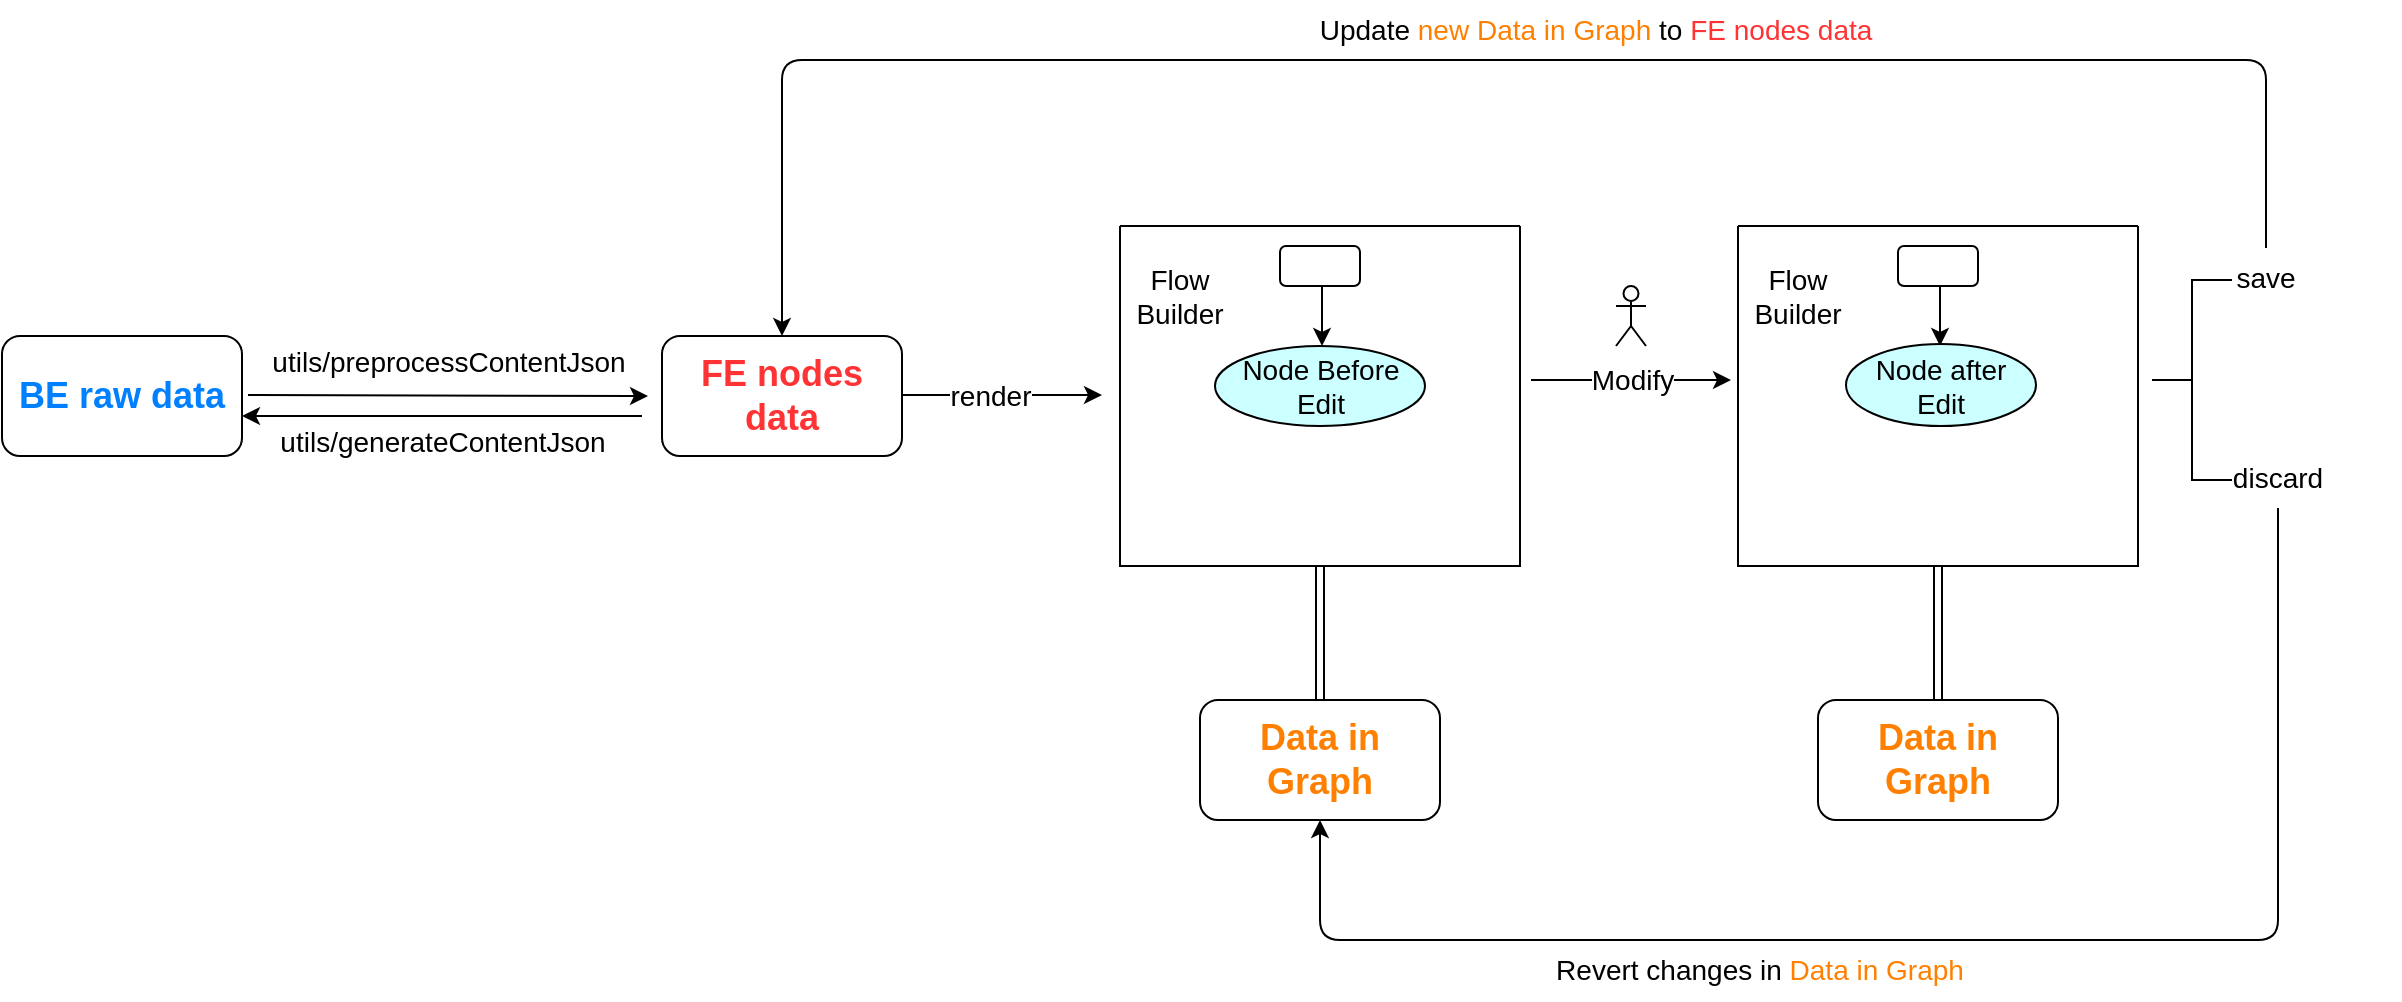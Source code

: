 <mxfile version="15.9.6" type="github"><diagram id="-SPJy0hRLTaTt6_wfEJj" name="Page-1"><mxGraphModel dx="1354" dy="749" grid="1" gridSize="10" guides="1" tooltips="1" connect="1" arrows="1" fold="1" page="1" pageScale="1" pageWidth="827" pageHeight="1169" math="0" shadow="0"><root><mxCell id="0"/><mxCell id="1" parent="0"/><mxCell id="oG8ktEmDvnc897RTKp91-1" value="&lt;b&gt;&lt;font style=&quot;font-size: 18px&quot; color=&quot;#007fff&quot;&gt;BE raw data&lt;/font&gt;&lt;/b&gt;" style="rounded=1;whiteSpace=wrap;html=1;" vertex="1" parent="1"><mxGeometry x="13" y="218" width="120" height="60" as="geometry"/></mxCell><mxCell id="oG8ktEmDvnc897RTKp91-2" value="&lt;h2&gt;&lt;font color=&quot;#ff3333&quot;&gt;FE nodes data&lt;/font&gt;&lt;/h2&gt;" style="rounded=1;whiteSpace=wrap;html=1;" vertex="1" parent="1"><mxGeometry x="343" y="218" width="120" height="60" as="geometry"/></mxCell><mxCell id="oG8ktEmDvnc897RTKp91-3" value="" style="endArrow=classic;html=1;rounded=1;fontSize=18;" edge="1" parent="1"><mxGeometry relative="1" as="geometry"><mxPoint x="136" y="247.5" as="sourcePoint"/><mxPoint x="336" y="248" as="targetPoint"/></mxGeometry></mxCell><mxCell id="oG8ktEmDvnc897RTKp91-4" value="utils/preprocessContentJson" style="edgeLabel;resizable=0;html=1;align=center;verticalAlign=middle;rounded=1;fontSize=14;" connectable="0" vertex="1" parent="oG8ktEmDvnc897RTKp91-3"><mxGeometry relative="1" as="geometry"><mxPoint y="-17" as="offset"/></mxGeometry></mxCell><mxCell id="oG8ktEmDvnc897RTKp91-5" value="" style="endArrow=classic;html=1;rounded=1;fontSize=14;" edge="1" parent="1"><mxGeometry relative="1" as="geometry"><mxPoint x="333" y="258" as="sourcePoint"/><mxPoint x="133" y="258" as="targetPoint"/></mxGeometry></mxCell><mxCell id="oG8ktEmDvnc897RTKp91-6" value="utils/generateContentJson" style="edgeLabel;resizable=0;html=1;align=center;verticalAlign=middle;rounded=1;fontSize=14;" connectable="0" vertex="1" parent="oG8ktEmDvnc897RTKp91-5"><mxGeometry relative="1" as="geometry"><mxPoint y="13" as="offset"/></mxGeometry></mxCell><mxCell id="oG8ktEmDvnc897RTKp91-7" value="" style="swimlane;startSize=0;rounded=1;fontSize=14;" vertex="1" parent="1"><mxGeometry x="572" y="163" width="200" height="170" as="geometry"/></mxCell><mxCell id="oG8ktEmDvnc897RTKp91-10" value="" style="edgeStyle=orthogonalEdgeStyle;rounded=1;orthogonalLoop=1;jettySize=auto;html=1;fontSize=14;" edge="1" parent="oG8ktEmDvnc897RTKp91-7"><mxGeometry relative="1" as="geometry"><mxPoint x="101" y="30" as="sourcePoint"/><mxPoint x="101" y="60" as="targetPoint"/></mxGeometry></mxCell><mxCell id="oG8ktEmDvnc897RTKp91-8" value="" style="whiteSpace=wrap;html=1;rounded=1;fontSize=14;" vertex="1" parent="oG8ktEmDvnc897RTKp91-7"><mxGeometry x="80" y="10" width="40" height="20" as="geometry"/></mxCell><mxCell id="oG8ktEmDvnc897RTKp91-9" value="Node Before Edit" style="ellipse;whiteSpace=wrap;html=1;fontSize=14;rounded=1;fillColor=#CCFFFF;" vertex="1" parent="oG8ktEmDvnc897RTKp91-7"><mxGeometry x="47.5" y="60" width="105" height="40" as="geometry"/></mxCell><mxCell id="oG8ktEmDvnc897RTKp91-13" value="Flow Builder&lt;br&gt;" style="text;html=1;strokeColor=none;fillColor=none;align=center;verticalAlign=middle;whiteSpace=wrap;rounded=0;fontSize=14;" vertex="1" parent="oG8ktEmDvnc897RTKp91-7"><mxGeometry y="20" width="60" height="30" as="geometry"/></mxCell><mxCell id="oG8ktEmDvnc897RTKp91-14" value="r" style="endArrow=classic;html=1;rounded=1;fontSize=14;" edge="1" parent="1"><mxGeometry relative="1" as="geometry"><mxPoint x="463" y="247.5" as="sourcePoint"/><mxPoint x="563" y="247.5" as="targetPoint"/></mxGeometry></mxCell><mxCell id="oG8ktEmDvnc897RTKp91-15" value="render" style="edgeLabel;resizable=0;html=1;align=center;verticalAlign=middle;rounded=1;fontSize=14;" connectable="0" vertex="1" parent="oG8ktEmDvnc897RTKp91-14"><mxGeometry relative="1" as="geometry"><mxPoint x="-6" as="offset"/></mxGeometry></mxCell><mxCell id="oG8ktEmDvnc897RTKp91-17" value="" style="shape=umlActor;verticalLabelPosition=bottom;verticalAlign=top;html=1;outlineConnect=0;rounded=1;fontSize=14;" vertex="1" parent="1"><mxGeometry x="820" y="193" width="15" height="30" as="geometry"/></mxCell><mxCell id="oG8ktEmDvnc897RTKp91-21" value="" style="endArrow=classic;html=1;rounded=1;fontSize=14;strokeColor=default;endFill=1;" edge="1" parent="1"><mxGeometry relative="1" as="geometry"><mxPoint x="777.5" y="240" as="sourcePoint"/><mxPoint x="877.5" y="240" as="targetPoint"/></mxGeometry></mxCell><mxCell id="oG8ktEmDvnc897RTKp91-22" value="Modify" style="edgeLabel;resizable=0;html=1;align=center;verticalAlign=middle;rounded=1;fontSize=14;" connectable="0" vertex="1" parent="oG8ktEmDvnc897RTKp91-21"><mxGeometry relative="1" as="geometry"/></mxCell><mxCell id="oG8ktEmDvnc897RTKp91-26" value="save" style="text;html=1;strokeColor=none;fillColor=none;align=center;verticalAlign=middle;whiteSpace=wrap;rounded=0;fontSize=14;" vertex="1" parent="1"><mxGeometry x="1115" y="174" width="60" height="30" as="geometry"/></mxCell><mxCell id="oG8ktEmDvnc897RTKp91-27" value="discard" style="text;html=1;strokeColor=none;fillColor=none;align=center;verticalAlign=middle;whiteSpace=wrap;rounded=0;fontSize=14;" vertex="1" parent="1"><mxGeometry x="1121" y="274" width="60" height="30" as="geometry"/></mxCell><mxCell id="oG8ktEmDvnc897RTKp91-36" value="" style="strokeWidth=1;html=1;shape=mxgraph.flowchart.annotation_2;align=left;labelPosition=right;pointerEvents=1;rounded=1;fontSize=14;" vertex="1" parent="1"><mxGeometry x="1088" y="190" width="40" height="100" as="geometry"/></mxCell><mxCell id="oG8ktEmDvnc897RTKp91-39" value="" style="swimlane;startSize=0;rounded=1;fontSize=14;" vertex="1" parent="1"><mxGeometry x="881" y="163" width="200" height="170" as="geometry"/></mxCell><mxCell id="oG8ktEmDvnc897RTKp91-40" value="" style="edgeStyle=orthogonalEdgeStyle;rounded=1;orthogonalLoop=1;jettySize=auto;html=1;fontSize=14;" edge="1" parent="oG8ktEmDvnc897RTKp91-39"><mxGeometry relative="1" as="geometry"><mxPoint x="101" y="30" as="sourcePoint"/><mxPoint x="101" y="60" as="targetPoint"/></mxGeometry></mxCell><mxCell id="oG8ktEmDvnc897RTKp91-41" value="" style="whiteSpace=wrap;html=1;rounded=1;fontSize=14;" vertex="1" parent="oG8ktEmDvnc897RTKp91-39"><mxGeometry x="80" y="10" width="40" height="20" as="geometry"/></mxCell><mxCell id="oG8ktEmDvnc897RTKp91-45" value="Flow Builder&lt;br&gt;" style="text;html=1;strokeColor=none;fillColor=none;align=center;verticalAlign=middle;whiteSpace=wrap;rounded=0;fontSize=14;" vertex="1" parent="oG8ktEmDvnc897RTKp91-39"><mxGeometry y="20" width="60" height="30" as="geometry"/></mxCell><mxCell id="oG8ktEmDvnc897RTKp91-66" value="Node after Edit" style="ellipse;whiteSpace=wrap;html=1;fontSize=14;rounded=1;fillColor=#CCFFFF;" vertex="1" parent="oG8ktEmDvnc897RTKp91-39"><mxGeometry x="54" y="59" width="95" height="41" as="geometry"/></mxCell><mxCell id="oG8ktEmDvnc897RTKp91-46" value="&lt;h2&gt;&lt;font color=&quot;#ff8000&quot;&gt;Data in Graph&lt;/font&gt;&lt;/h2&gt;" style="rounded=1;whiteSpace=wrap;html=1;" vertex="1" parent="1"><mxGeometry x="921" y="400" width="120" height="60" as="geometry"/></mxCell><mxCell id="oG8ktEmDvnc897RTKp91-52" value="&lt;h2&gt;&lt;font color=&quot;#ff8000&quot;&gt;Data in Graph&lt;/font&gt;&lt;/h2&gt;" style="rounded=1;whiteSpace=wrap;html=1;" vertex="1" parent="1"><mxGeometry x="612" y="400" width="120" height="60" as="geometry"/></mxCell><mxCell id="oG8ktEmDvnc897RTKp91-55" value="" style="edgeStyle=elbowEdgeStyle;elbow=horizontal;endArrow=classic;html=1;rounded=1;fontSize=14;strokeColor=default;exitX=0.5;exitY=0;exitDx=0;exitDy=0;entryX=0.5;entryY=0;entryDx=0;entryDy=0;" edge="1" parent="1" source="oG8ktEmDvnc897RTKp91-26" target="oG8ktEmDvnc897RTKp91-2"><mxGeometry width="50" height="50" relative="1" as="geometry"><mxPoint x="850" y="360" as="sourcePoint"/><mxPoint x="900" y="310" as="targetPoint"/><Array as="points"><mxPoint x="780" y="80"/><mxPoint x="800" y="80"/></Array></mxGeometry></mxCell><mxCell id="oG8ktEmDvnc897RTKp91-57" value="Update &lt;font color=&quot;#ff8000&quot;&gt;new Data in Graph&lt;/font&gt; to &lt;font color=&quot;#ff3333&quot;&gt;FE nodes data&lt;/font&gt;" style="text;html=1;strokeColor=none;fillColor=none;align=center;verticalAlign=middle;whiteSpace=wrap;rounded=0;fontSize=14;" vertex="1" parent="1"><mxGeometry x="490" y="50" width="640" height="30" as="geometry"/></mxCell><mxCell id="oG8ktEmDvnc897RTKp91-59" value="" style="edgeStyle=elbowEdgeStyle;elbow=horizontal;endArrow=classic;html=1;rounded=1;fontSize=14;fontColor=#007FFF;strokeColor=default;exitX=0.5;exitY=1;exitDx=0;exitDy=0;entryX=0.5;entryY=1;entryDx=0;entryDy=0;" edge="1" parent="1" source="oG8ktEmDvnc897RTKp91-27" target="oG8ktEmDvnc897RTKp91-52"><mxGeometry width="50" height="50" relative="1" as="geometry"><mxPoint x="600" y="290" as="sourcePoint"/><mxPoint x="650" y="240" as="targetPoint"/><Array as="points"><mxPoint x="890" y="520"/></Array></mxGeometry></mxCell><mxCell id="oG8ktEmDvnc897RTKp91-60" value="Revert changes in&lt;font color=&quot;#ff3333&quot;&gt;&amp;nbsp;&lt;/font&gt;&lt;font color=&quot;#ff8000&quot;&gt;Data in Graph&lt;/font&gt;" style="text;html=1;strokeColor=none;fillColor=none;align=center;verticalAlign=middle;whiteSpace=wrap;rounded=0;fontSize=14;" vertex="1" parent="1"><mxGeometry x="572" y="520" width="640" height="30" as="geometry"/></mxCell><mxCell id="oG8ktEmDvnc897RTKp91-62" value="" style="shape=link;html=1;rounded=1;fontSize=14;fontColor=#FF8000;startArrow=open;startFill=0;endArrow=classic;endFill=1;strokeColor=default;entryX=0.5;entryY=0;entryDx=0;entryDy=0;" edge="1" parent="1" source="oG8ktEmDvnc897RTKp91-39" target="oG8ktEmDvnc897RTKp91-46"><mxGeometry width="100" relative="1" as="geometry"><mxPoint x="570" y="200" as="sourcePoint"/><mxPoint x="670" y="200" as="targetPoint"/></mxGeometry></mxCell><mxCell id="oG8ktEmDvnc897RTKp91-65" value="" style="shape=link;html=1;rounded=1;fontSize=14;fontColor=#FF8000;startArrow=open;startFill=0;endArrow=classic;endFill=1;strokeColor=default;entryX=0.5;entryY=0;entryDx=0;entryDy=0;exitX=0.5;exitY=1;exitDx=0;exitDy=0;" edge="1" parent="1" source="oG8ktEmDvnc897RTKp91-7" target="oG8ktEmDvnc897RTKp91-52"><mxGeometry width="100" relative="1" as="geometry"><mxPoint x="570" y="290" as="sourcePoint"/><mxPoint x="670" y="290" as="targetPoint"/></mxGeometry></mxCell></root></mxGraphModel></diagram></mxfile>